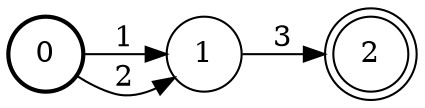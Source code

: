 // dot -Tpdf 1_hello.dot > 1_hello.pdf
// dot -Tpdf 1_hello.dot -o 1_hello.pdf
digraph FSA {
  rankdir = LR;
  size = "8.5,11";
  label = "";
  center = 1;
  orientation = Portrait;
  ranksep = "0.4"
  nodesep = "0.25"
  0 [label = "0", shape = circle, style = bold, fontsize=14]
          0 -> 1 [label = "1", fontsize = 14];
          0 -> 1 [label = "2", fontsize = 14];
  1 [label = "1", shape = circle, style =solid, fontsize = 14]
          1 -> 2 [label = "3", fontsize = 14];
  2 [label = "2", shape = doublecircle, style = solid, fontsize = 14]
}
